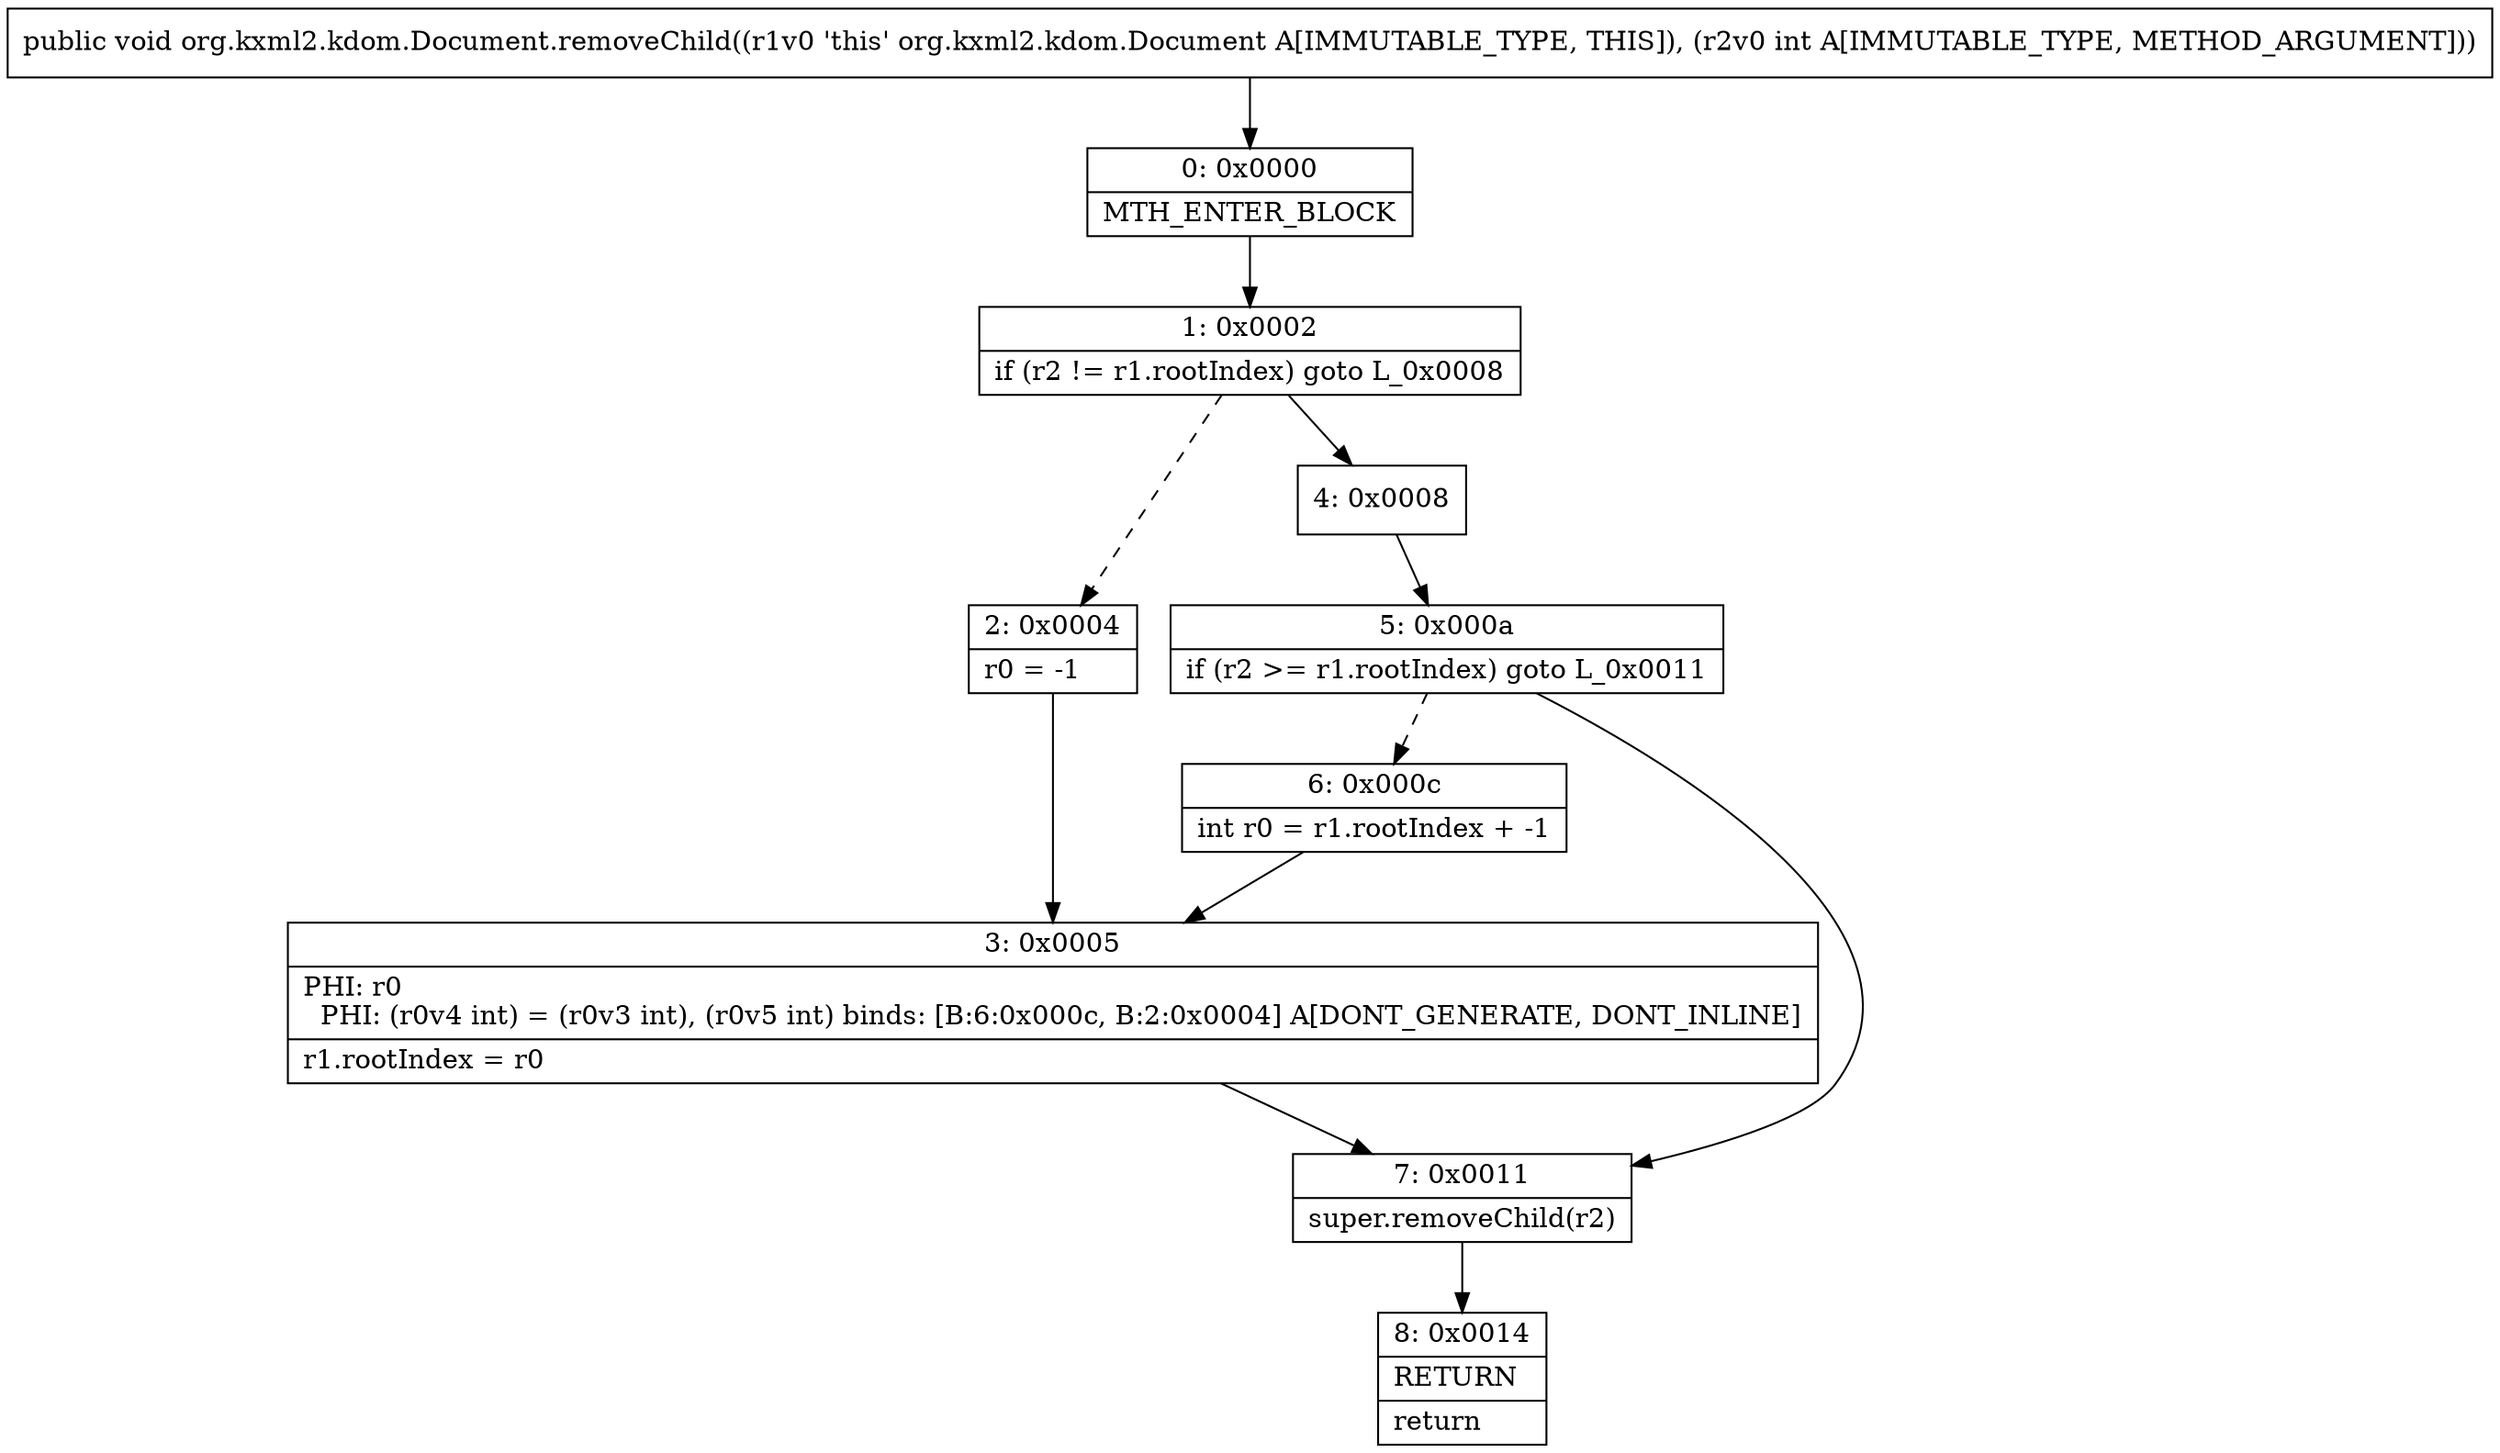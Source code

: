 digraph "CFG fororg.kxml2.kdom.Document.removeChild(I)V" {
Node_0 [shape=record,label="{0\:\ 0x0000|MTH_ENTER_BLOCK\l}"];
Node_1 [shape=record,label="{1\:\ 0x0002|if (r2 != r1.rootIndex) goto L_0x0008\l}"];
Node_2 [shape=record,label="{2\:\ 0x0004|r0 = \-1\l}"];
Node_3 [shape=record,label="{3\:\ 0x0005|PHI: r0 \l  PHI: (r0v4 int) = (r0v3 int), (r0v5 int) binds: [B:6:0x000c, B:2:0x0004] A[DONT_GENERATE, DONT_INLINE]\l|r1.rootIndex = r0\l}"];
Node_4 [shape=record,label="{4\:\ 0x0008}"];
Node_5 [shape=record,label="{5\:\ 0x000a|if (r2 \>= r1.rootIndex) goto L_0x0011\l}"];
Node_6 [shape=record,label="{6\:\ 0x000c|int r0 = r1.rootIndex + \-1\l}"];
Node_7 [shape=record,label="{7\:\ 0x0011|super.removeChild(r2)\l}"];
Node_8 [shape=record,label="{8\:\ 0x0014|RETURN\l|return\l}"];
MethodNode[shape=record,label="{public void org.kxml2.kdom.Document.removeChild((r1v0 'this' org.kxml2.kdom.Document A[IMMUTABLE_TYPE, THIS]), (r2v0 int A[IMMUTABLE_TYPE, METHOD_ARGUMENT])) }"];
MethodNode -> Node_0;
Node_0 -> Node_1;
Node_1 -> Node_2[style=dashed];
Node_1 -> Node_4;
Node_2 -> Node_3;
Node_3 -> Node_7;
Node_4 -> Node_5;
Node_5 -> Node_6[style=dashed];
Node_5 -> Node_7;
Node_6 -> Node_3;
Node_7 -> Node_8;
}

